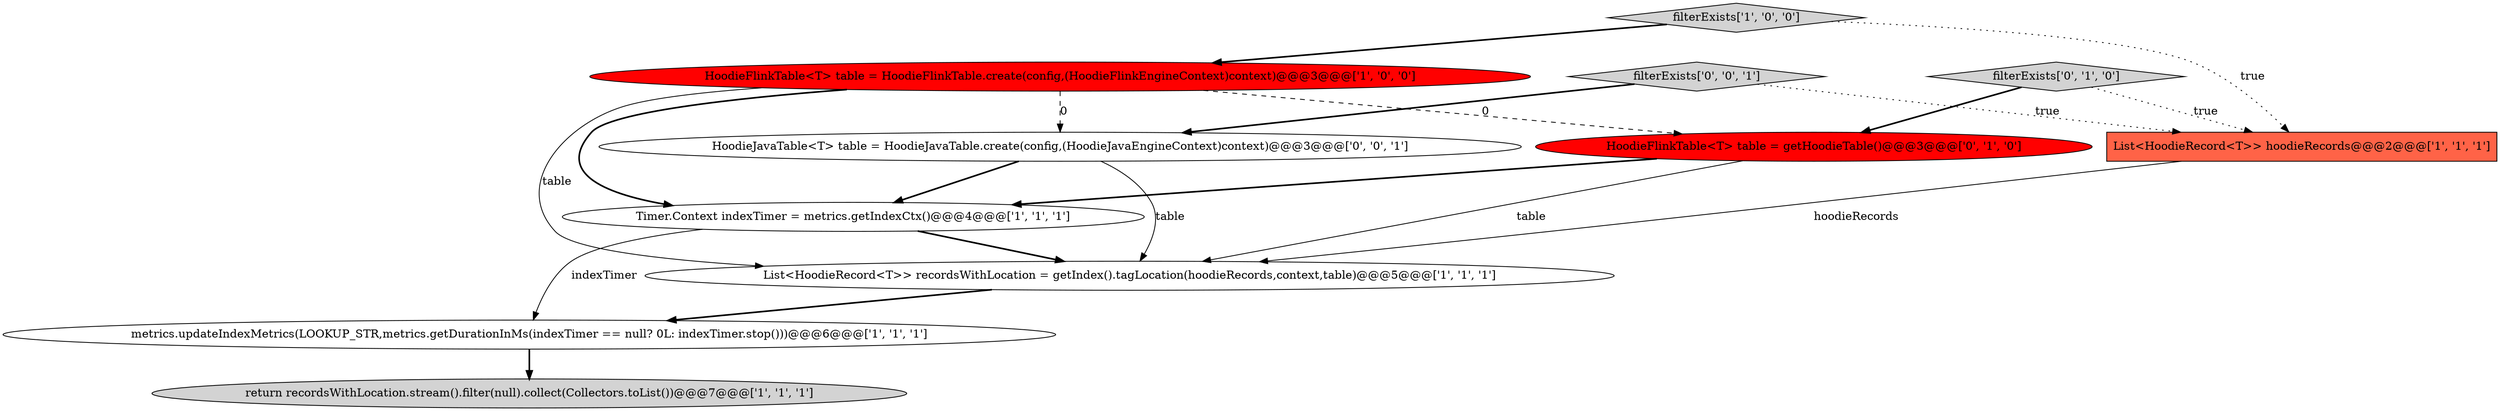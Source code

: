 digraph {
0 [style = filled, label = "Timer.Context indexTimer = metrics.getIndexCtx()@@@4@@@['1', '1', '1']", fillcolor = white, shape = ellipse image = "AAA0AAABBB1BBB"];
8 [style = filled, label = "filterExists['0', '1', '0']", fillcolor = lightgray, shape = diamond image = "AAA0AAABBB2BBB"];
5 [style = filled, label = "return recordsWithLocation.stream().filter(null).collect(Collectors.toList())@@@7@@@['1', '1', '1']", fillcolor = lightgray, shape = ellipse image = "AAA0AAABBB1BBB"];
9 [style = filled, label = "filterExists['0', '0', '1']", fillcolor = lightgray, shape = diamond image = "AAA0AAABBB3BBB"];
4 [style = filled, label = "metrics.updateIndexMetrics(LOOKUP_STR,metrics.getDurationInMs(indexTimer == null? 0L: indexTimer.stop()))@@@6@@@['1', '1', '1']", fillcolor = white, shape = ellipse image = "AAA0AAABBB1BBB"];
3 [style = filled, label = "HoodieFlinkTable<T> table = HoodieFlinkTable.create(config,(HoodieFlinkEngineContext)context)@@@3@@@['1', '0', '0']", fillcolor = red, shape = ellipse image = "AAA1AAABBB1BBB"];
2 [style = filled, label = "List<HoodieRecord<T>> recordsWithLocation = getIndex().tagLocation(hoodieRecords,context,table)@@@5@@@['1', '1', '1']", fillcolor = white, shape = ellipse image = "AAA0AAABBB1BBB"];
10 [style = filled, label = "HoodieJavaTable<T> table = HoodieJavaTable.create(config,(HoodieJavaEngineContext)context)@@@3@@@['0', '0', '1']", fillcolor = white, shape = ellipse image = "AAA0AAABBB3BBB"];
1 [style = filled, label = "List<HoodieRecord<T>> hoodieRecords@@@2@@@['1', '1', '1']", fillcolor = tomato, shape = box image = "AAA0AAABBB1BBB"];
6 [style = filled, label = "filterExists['1', '0', '0']", fillcolor = lightgray, shape = diamond image = "AAA0AAABBB1BBB"];
7 [style = filled, label = "HoodieFlinkTable<T> table = getHoodieTable()@@@3@@@['0', '1', '0']", fillcolor = red, shape = ellipse image = "AAA1AAABBB2BBB"];
8->7 [style = bold, label=""];
8->1 [style = dotted, label="true"];
6->3 [style = bold, label=""];
3->2 [style = solid, label="table"];
10->0 [style = bold, label=""];
7->2 [style = solid, label="table"];
7->0 [style = bold, label=""];
3->10 [style = dashed, label="0"];
0->4 [style = solid, label="indexTimer"];
9->10 [style = bold, label=""];
2->4 [style = bold, label=""];
4->5 [style = bold, label=""];
3->7 [style = dashed, label="0"];
10->2 [style = solid, label="table"];
3->0 [style = bold, label=""];
1->2 [style = solid, label="hoodieRecords"];
0->2 [style = bold, label=""];
9->1 [style = dotted, label="true"];
6->1 [style = dotted, label="true"];
}
